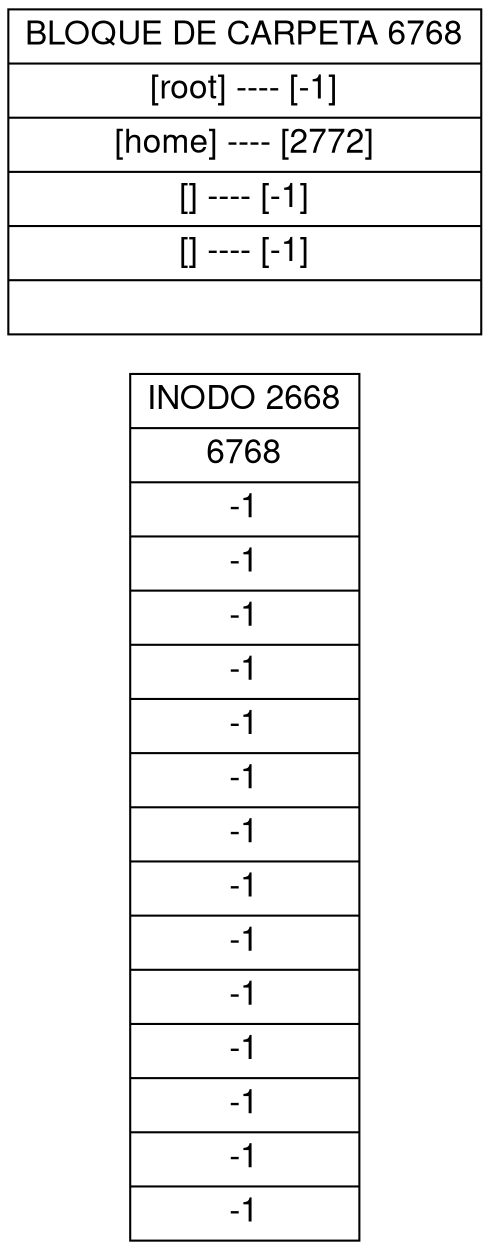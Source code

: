 digraph g {
fontname="Helvetica,Arial,sans-serif"
node [fontname="Helvetica,Arial,sans-serif"]
edge [fontname="Helvetica,Arial,sans-serif"]
graph [rankdir = "LR"];
node [fontsize = "16" shape = "ellipse"];
edge [];
"node2668" [label = "<f0> INODO 2668 |<f1> 6768|<f2> -1|<f3> -1|<f4> -1|<f5> -1|<f6> -1|<f7> -1|<f8> -1|<f9> -1|<f10> -1|<f11> -1|<f12> -1|<f13> -1|<f14> -1|<f15> -1"shape = "record"];
"node6768" [label = "<f0> BLOQUE DE CARPETA 6768 |<f1> [root] ---- [-1]|<f2> [home] ---- [2772]|<f3> [] ---- [-1]|<f4> [] ---- [-1]|"shape = "record"];
}